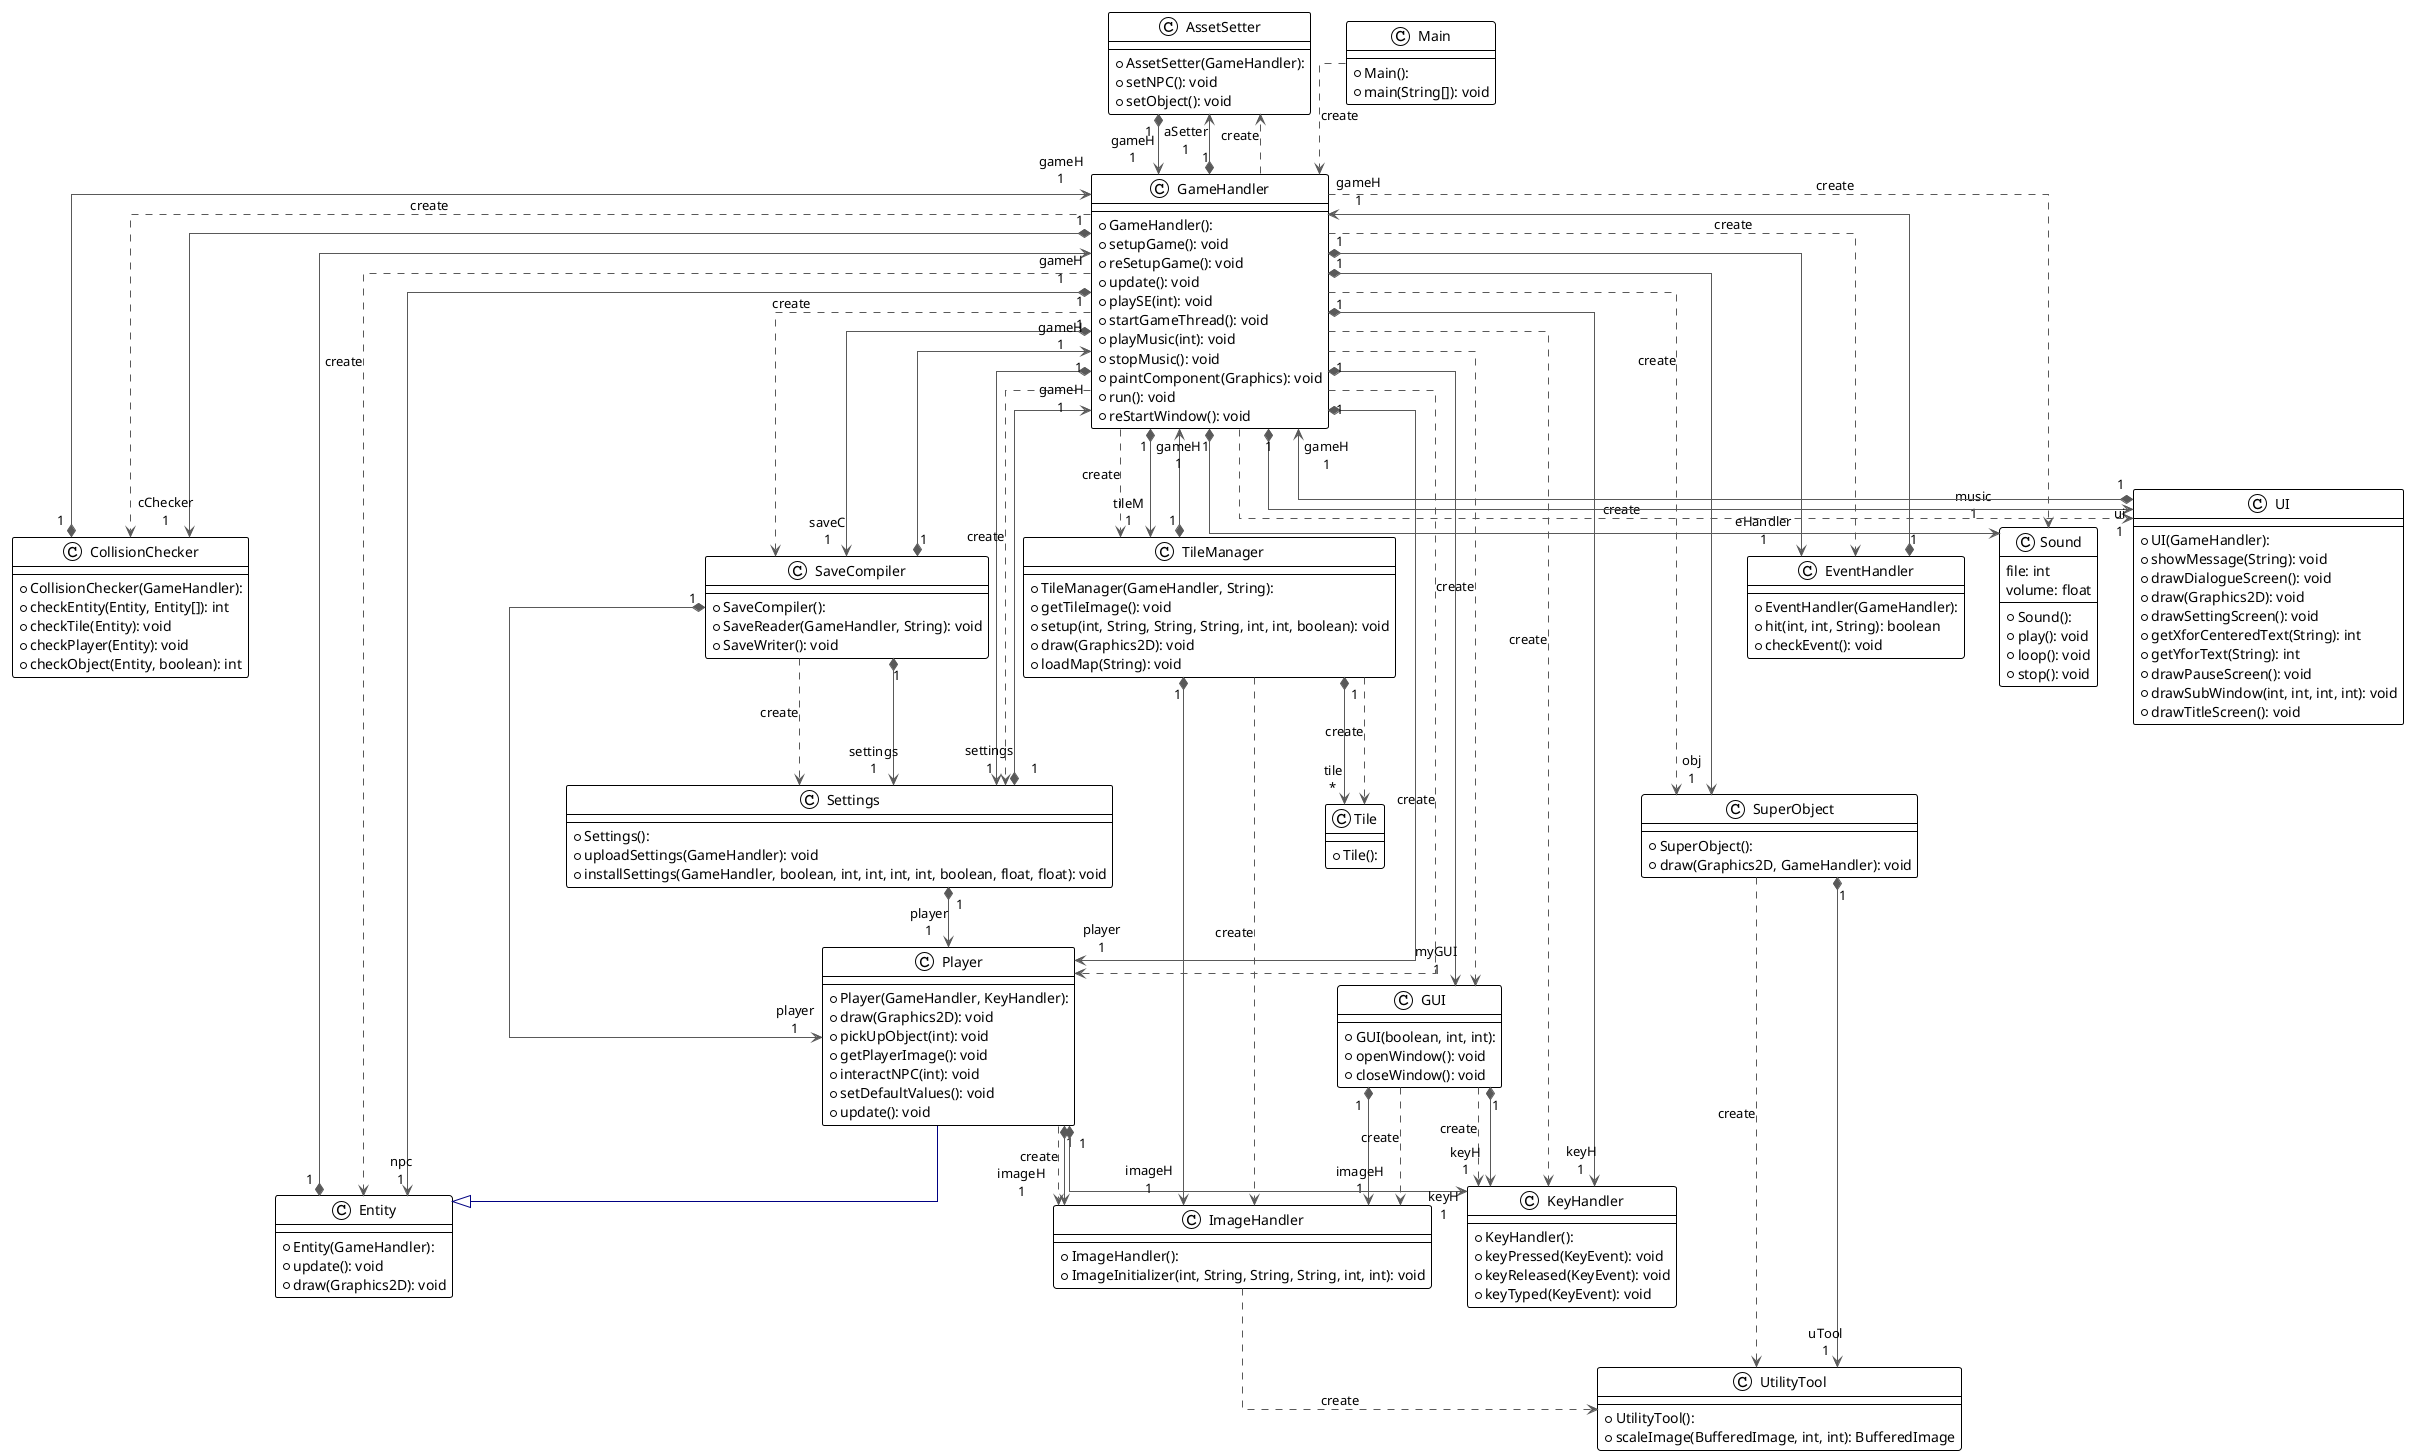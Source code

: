 @startuml

!theme plain
top to bottom direction
skinparam linetype ortho

class AssetSetter {
  + AssetSetter(GameHandler): 
  + setNPC(): void
  + setObject(): void
}
class CollisionChecker {
  + CollisionChecker(GameHandler): 
  + checkEntity(Entity, Entity[]): int
  + checkTile(Entity): void
  + checkPlayer(Entity): void
  + checkObject(Entity, boolean): int
}
class Entity {
  + Entity(GameHandler): 
  + update(): void
  + draw(Graphics2D): void
}
class EventHandler {
  + EventHandler(GameHandler): 
  + hit(int, int, String): boolean
  + checkEvent(): void
}
class GUI {
  + GUI(boolean, int, int): 
  + openWindow(): void
  + closeWindow(): void
}
class GameHandler {
  + GameHandler(): 
  + setupGame(): void
  + reSetupGame(): void
  + update(): void
  + playSE(int): void
  + startGameThread(): void
  + playMusic(int): void
  + stopMusic(): void
  + paintComponent(Graphics): void
  + run(): void
  + reStartWindow(): void
}
class ImageHandler {
  + ImageHandler(): 
  + ImageInitializer(int, String, String, String, int, int): void
}
class KeyHandler {
  + KeyHandler(): 
  + keyPressed(KeyEvent): void
  + keyReleased(KeyEvent): void
  + keyTyped(KeyEvent): void
}
class Main {
  + Main(): 
  + main(String[]): void
}
class Player {
  + Player(GameHandler, KeyHandler): 
  + draw(Graphics2D): void
  + pickUpObject(int): void
  + getPlayerImage(): void
  + interactNPC(int): void
  + setDefaultValues(): void
  + update(): void
}
class SaveCompiler {
  + SaveCompiler(): 
  + SaveReader(GameHandler, String): void
  + SaveWriter(): void
}
class Settings {
  + Settings(): 
  + uploadSettings(GameHandler): void
  + installSettings(GameHandler, boolean, int, int, int, int, boolean, float, float): void
}
class Sound {
  + Sound(): 
  + play(): void
  + loop(): void
  + stop(): void
   file: int
   volume: float
}
class SuperObject {
  + SuperObject(): 
  + draw(Graphics2D, GameHandler): void
}
class Tile {
  + Tile(): 
}
class TileManager {
  + TileManager(GameHandler, String): 
  + getTileImage(): void
  + setup(int, String, String, String, int, int, boolean): void
  + draw(Graphics2D): void
  + loadMap(String): void
}
class UI {
  + UI(GameHandler): 
  + showMessage(String): void
  + drawDialogueScreen(): void
  + draw(Graphics2D): void
  + drawSettingScreen(): void
  + getXforCenteredText(String): int
  + getYforText(String): int
  + drawPauseScreen(): void
  + drawSubWindow(int, int, int, int): void
  + drawTitleScreen(): void
}
class UtilityTool {
  + UtilityTool(): 
  + scaleImage(BufferedImage, int, int): BufferedImage
}

AssetSetter      "1" *-[#595959,plain]-> "gameH\n1" GameHandler      
CollisionChecker "1" *-[#595959,plain]-> "gameH\n1" GameHandler      
Entity           "1" *-[#595959,plain]-> "gameH\n1" GameHandler      
EventHandler     "1" *-[#595959,plain]-> "gameH\n1" GameHandler      
GUI              "1" *-[#595959,plain]-> "imageH\n1" ImageHandler     
GUI               -[#595959,dashed]->  ImageHandler     : "«create»"
GUI               -[#595959,dashed]->  KeyHandler       : "«create»"
GUI              "1" *-[#595959,plain]-> "keyH\n1" KeyHandler       
GameHandler      "1" *-[#595959,plain]-> "aSetter\n1" AssetSetter      
GameHandler       -[#595959,dashed]->  AssetSetter      : "«create»"
GameHandler       -[#595959,dashed]->  CollisionChecker : "«create»"
GameHandler      "1" *-[#595959,plain]-> "cChecker\n1" CollisionChecker 
GameHandler       -[#595959,dashed]->  Entity           : "«create»"
GameHandler      "1" *-[#595959,plain]-> "npc\n1" Entity           
GameHandler       -[#595959,dashed]->  EventHandler     : "«create»"
GameHandler      "1" *-[#595959,plain]-> "eHandler\n1" EventHandler     
GameHandler       -[#595959,dashed]->  GUI              : "«create»"
GameHandler      "1" *-[#595959,plain]-> "myGUI\n1" GUI              
GameHandler      "1" *-[#595959,plain]-> "keyH\n1" KeyHandler       
GameHandler       -[#595959,dashed]->  KeyHandler       : "«create»"
GameHandler      "1" *-[#595959,plain]-> "player\n1" Player           
GameHandler       -[#595959,dashed]->  Player           : "«create»"
GameHandler       -[#595959,dashed]->  SaveCompiler     : "«create»"
GameHandler      "1" *-[#595959,plain]-> "saveC\n1" SaveCompiler     
GameHandler      "1" *-[#595959,plain]-> "settings\n1" Settings         
GameHandler       -[#595959,dashed]->  Settings         : "«create»"
GameHandler      "1" *-[#595959,plain]-> "music\n1" Sound            
GameHandler       -[#595959,dashed]->  Sound            : "«create»"
GameHandler      "1" *-[#595959,plain]-> "obj\n1" SuperObject      
GameHandler       -[#595959,dashed]->  SuperObject      : "«create»"
GameHandler       -[#595959,dashed]->  TileManager      : "«create»"
GameHandler      "1" *-[#595959,plain]-> "tileM\n1" TileManager      
GameHandler       -[#595959,dashed]->  UI               : "«create»"
GameHandler      "1" *-[#595959,plain]-> "ui\n1" UI               
ImageHandler      -[#595959,dashed]->  UtilityTool      : "«create»"
Main              -[#595959,dashed]->  GameHandler      : "«create»"
Player            -[#000082,plain]-^  Entity           
Player            -[#595959,dashed]->  ImageHandler     : "«create»"
Player           "1" *-[#595959,plain]-> "imageH\n1" ImageHandler     
Player           "1" *-[#595959,plain]-> "keyH\n1" KeyHandler       
SaveCompiler     "1" *-[#595959,plain]-> "gameH\n1" GameHandler      
SaveCompiler     "1" *-[#595959,plain]-> "player\n1" Player           
SaveCompiler      -[#595959,dashed]->  Settings         : "«create»"
SaveCompiler     "1" *-[#595959,plain]-> "settings\n1" Settings         
Settings         "1" *-[#595959,plain]-> "gameH\n1" GameHandler      
Settings         "1" *-[#595959,plain]-> "player\n1" Player           
SuperObject       -[#595959,dashed]->  UtilityTool      : "«create»"
SuperObject      "1" *-[#595959,plain]-> "uTool\n1" UtilityTool      
TileManager      "1" *-[#595959,plain]-> "gameH\n1" GameHandler      
TileManager      "1" *-[#595959,plain]-> "imageH\n1" ImageHandler     
TileManager       -[#595959,dashed]->  ImageHandler     : "«create»"
TileManager      "1" *-[#595959,plain]-> "tile\n*" Tile             
TileManager       -[#595959,dashed]->  Tile             : "«create»"
UI               "1" *-[#595959,plain]-> "gameH\n1" GameHandler      
@enduml
